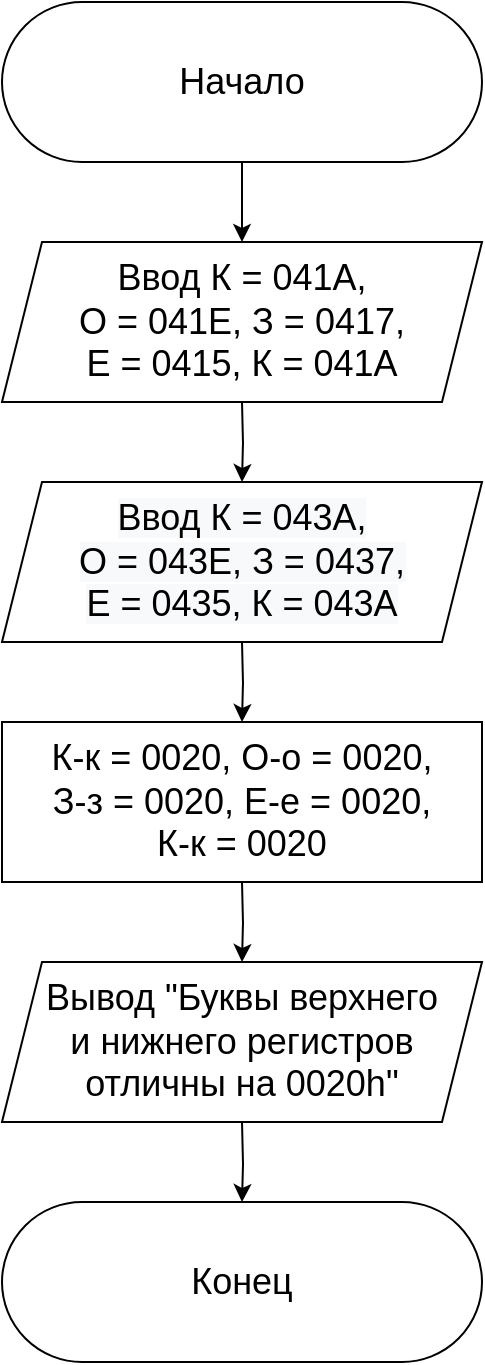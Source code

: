 <mxfile version="20.3.0" type="device"><diagram id="i9GT2IzRKRi9Dd75i1xK" name="Страница 1"><mxGraphModel dx="1504" dy="764" grid="0" gridSize="10" guides="1" tooltips="1" connect="1" arrows="1" fold="1" page="1" pageScale="1" pageWidth="827" pageHeight="1169" math="0" shadow="0"><root><mxCell id="0"/><mxCell id="1" parent="0"/><mxCell id="eS6omHud_UuNSCnNZCh5-7" style="edgeStyle=orthogonalEdgeStyle;rounded=0;orthogonalLoop=1;jettySize=auto;html=1;exitX=0.5;exitY=1;exitDx=0;exitDy=0;entryX=0.5;entryY=0;entryDx=0;entryDy=0;spacing=0;fontFamily=Helvetica;fontSize=18;" parent="1" source="eS6omHud_UuNSCnNZCh5-1" edge="1"><mxGeometry relative="1" as="geometry"><mxPoint x="400" y="160" as="targetPoint"/></mxGeometry></mxCell><mxCell id="eS6omHud_UuNSCnNZCh5-1" value="Начало" style="rounded=1;whiteSpace=wrap;html=1;arcSize=50;spacing=0;fontFamily=Helvetica;fontSize=18;" parent="1" vertex="1"><mxGeometry x="280" y="40" width="240" height="80" as="geometry"/></mxCell><mxCell id="eS6omHud_UuNSCnNZCh5-8" style="edgeStyle=orthogonalEdgeStyle;rounded=0;orthogonalLoop=1;jettySize=auto;html=1;exitX=0.5;exitY=1;exitDx=0;exitDy=0;entryX=0.5;entryY=0;entryDx=0;entryDy=0;spacing=0;fontFamily=Helvetica;fontSize=18;" parent="1" edge="1"><mxGeometry relative="1" as="geometry"><mxPoint x="400" y="240" as="sourcePoint"/><mxPoint x="400" y="280" as="targetPoint"/></mxGeometry></mxCell><mxCell id="eS6omHud_UuNSCnNZCh5-9" style="edgeStyle=orthogonalEdgeStyle;rounded=0;orthogonalLoop=1;jettySize=auto;html=1;exitX=0.5;exitY=1;exitDx=0;exitDy=0;entryX=0.5;entryY=0;entryDx=0;entryDy=0;spacing=0;fontFamily=Helvetica;fontSize=18;" parent="1" edge="1"><mxGeometry relative="1" as="geometry"><mxPoint x="400" y="400" as="targetPoint"/><mxPoint x="400" y="360" as="sourcePoint"/></mxGeometry></mxCell><mxCell id="eS6omHud_UuNSCnNZCh5-10" style="edgeStyle=orthogonalEdgeStyle;rounded=0;orthogonalLoop=1;jettySize=auto;html=1;exitX=0.5;exitY=1;exitDx=0;exitDy=0;spacing=0;fontFamily=Helvetica;fontSize=18;" parent="1" edge="1"><mxGeometry relative="1" as="geometry"><mxPoint x="400" y="480" as="sourcePoint"/><mxPoint x="400" y="520.0" as="targetPoint"/></mxGeometry></mxCell><mxCell id="eS6omHud_UuNSCnNZCh5-11" style="edgeStyle=orthogonalEdgeStyle;rounded=0;orthogonalLoop=1;jettySize=auto;html=1;exitX=0.5;exitY=1;exitDx=0;exitDy=0;entryX=0.5;entryY=0;entryDx=0;entryDy=0;spacing=0;fontFamily=Helvetica;fontSize=18;" parent="1" target="eS6omHud_UuNSCnNZCh5-6" edge="1"><mxGeometry relative="1" as="geometry"><mxPoint x="400" y="600.0" as="sourcePoint"/></mxGeometry></mxCell><mxCell id="eS6omHud_UuNSCnNZCh5-6" value="Конец" style="rounded=1;whiteSpace=wrap;html=1;arcSize=50;spacing=0;fontFamily=Helvetica;fontSize=18;" parent="1" vertex="1"><mxGeometry x="280" y="640" width="240" height="80" as="geometry"/></mxCell><mxCell id="eS6omHud_UuNSCnNZCh5-12" value="Ввод К = 041A,&lt;br&gt;О = 041E, З = 0417,&lt;br&gt;Е = 0415, К = 041A" style="shape=parallelogram;perimeter=parallelogramPerimeter;whiteSpace=wrap;html=1;fixedSize=1;fontFamily=Helvetica;fontSize=18;" parent="1" vertex="1"><mxGeometry x="280" y="160" width="240" height="80" as="geometry"/></mxCell><mxCell id="eS6omHud_UuNSCnNZCh5-13" value="&lt;span style=&quot;color: rgb(0 , 0 , 0) ; font-family: &amp;#34;helvetica&amp;#34; ; font-size: 18px ; font-style: normal ; font-weight: 400 ; letter-spacing: normal ; text-align: center ; text-indent: 0px ; text-transform: none ; word-spacing: 0px ; background-color: rgb(248 , 249 , 250) ; display: inline ; float: none&quot;&gt;Ввод К = 043A,&lt;br&gt;О = 043E,&amp;nbsp;&lt;/span&gt;&lt;span style=&quot;color: rgb(0 , 0 , 0) ; font-family: &amp;#34;helvetica&amp;#34; ; font-size: 18px ; font-style: normal ; font-weight: 400 ; letter-spacing: normal ; text-align: center ; text-indent: 0px ; text-transform: none ; word-spacing: 0px ; background-color: rgb(248 , 249 , 250) ; display: inline ; float: none&quot;&gt;З = 0437,&lt;br&gt;Е = 0435, К = 043A&lt;/span&gt;" style="shape=parallelogram;perimeter=parallelogramPerimeter;whiteSpace=wrap;html=1;fixedSize=1;fontFamily=Helvetica;fontSize=18;" parent="1" vertex="1"><mxGeometry x="280" y="280" width="240" height="80" as="geometry"/></mxCell><mxCell id="eS6omHud_UuNSCnNZCh5-14" value="Вывод &quot;Буквы верхнего&lt;br&gt;и нижнего регистров отличны на 0020h&quot;" style="shape=parallelogram;perimeter=parallelogramPerimeter;whiteSpace=wrap;html=1;fixedSize=1;fontFamily=Helvetica;fontSize=18;" parent="1" vertex="1"><mxGeometry x="280" y="520" width="240" height="80" as="geometry"/></mxCell><mxCell id="eS6omHud_UuNSCnNZCh5-15" value="К-к = 0020, О-о = 0020,&lt;br&gt;З-з = 0020, Е-е = 0020,&lt;br&gt;К-к = 0020" style="rounded=0;whiteSpace=wrap;html=1;fontFamily=Helvetica;fontSize=18;" parent="1" vertex="1"><mxGeometry x="280" y="400" width="240" height="80" as="geometry"/></mxCell></root></mxGraphModel></diagram></mxfile>